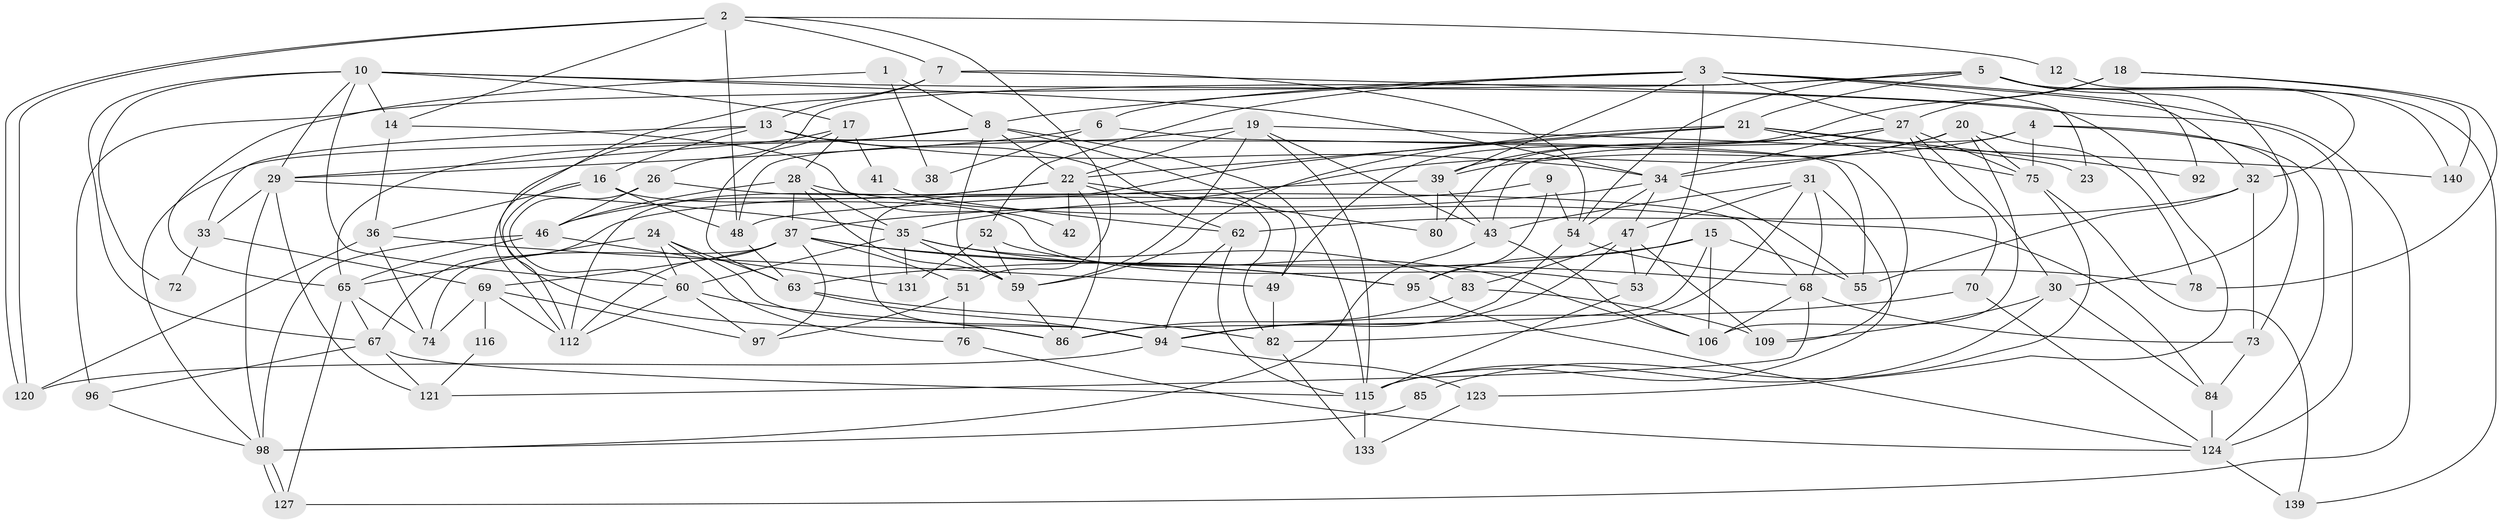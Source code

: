 // Generated by graph-tools (version 1.1) at 2025/24/03/03/25 07:24:03]
// undirected, 90 vertices, 225 edges
graph export_dot {
graph [start="1"]
  node [color=gray90,style=filled];
  1;
  2 [super="+93"];
  3 [super="+107"];
  4 [super="+56"];
  5 [super="+71"];
  6;
  7 [super="+64"];
  8 [super="+11"];
  9;
  10 [super="+45"];
  12;
  13 [super="+138"];
  14 [super="+108"];
  15 [super="+61"];
  16;
  17 [super="+25"];
  18;
  19 [super="+129"];
  20 [super="+102"];
  21 [super="+40"];
  22 [super="+117"];
  23;
  24 [super="+110"];
  26 [super="+130"];
  27 [super="+125"];
  28 [super="+79"];
  29 [super="+44"];
  30;
  31 [super="+104"];
  32;
  33;
  34 [super="+89"];
  35 [super="+100"];
  36 [super="+113"];
  37 [super="+88"];
  38;
  39 [super="+58"];
  41;
  42;
  43;
  46 [super="+57"];
  47 [super="+134"];
  48;
  49 [super="+50"];
  51 [super="+135"];
  52;
  53 [super="+77"];
  54;
  55 [super="+87"];
  59 [super="+66"];
  60 [super="+91"];
  62 [super="+81"];
  63 [super="+103"];
  65 [super="+122"];
  67 [super="+101"];
  68 [super="+114"];
  69 [super="+128"];
  70;
  72;
  73 [super="+111"];
  74;
  75 [super="+126"];
  76;
  78;
  80;
  82;
  83;
  84;
  85;
  86 [super="+90"];
  92;
  94 [super="+119"];
  95 [super="+99"];
  96;
  97;
  98 [super="+105"];
  106 [super="+118"];
  109;
  112 [super="+136"];
  115 [super="+132"];
  116;
  120;
  121;
  123;
  124 [super="+137"];
  127;
  131;
  133;
  139;
  140;
  1 -- 8;
  1 -- 38;
  1 -- 65;
  2 -- 120;
  2 -- 120;
  2 -- 48;
  2 -- 51;
  2 -- 7;
  2 -- 12;
  2 -- 14;
  3 -- 127;
  3 -- 32;
  3 -- 8;
  3 -- 23;
  3 -- 39;
  3 -- 53;
  3 -- 52;
  3 -- 6;
  3 -- 27;
  4 -- 39;
  4 -- 43;
  4 -- 124;
  4 -- 75;
  4 -- 73;
  5 -- 30;
  5 -- 21;
  5 -- 92;
  5 -- 96;
  5 -- 54;
  5 -- 139;
  5 -- 140;
  5 -- 26;
  6 -- 38;
  6 -- 109;
  6 -- 29;
  7 -- 54;
  7 -- 123;
  7 -- 13;
  7 -- 86;
  8 -- 49;
  8 -- 98;
  8 -- 115;
  8 -- 59;
  8 -- 65;
  8 -- 22;
  9 -- 95;
  9 -- 54;
  9 -- 67;
  10 -- 34;
  10 -- 72;
  10 -- 124;
  10 -- 14;
  10 -- 67;
  10 -- 17;
  10 -- 60;
  10 -- 29;
  12 -- 32;
  13 -- 33;
  13 -- 55;
  13 -- 82;
  13 -- 16;
  13 -- 112;
  13 -- 34;
  14 -- 36;
  14 -- 42;
  15 -- 106;
  15 -- 55;
  15 -- 86;
  15 -- 63;
  15 -- 95;
  16 -- 112;
  16 -- 48;
  16 -- 36;
  16 -- 53;
  17 -- 28;
  17 -- 41;
  17 -- 63 [weight=2];
  17 -- 29;
  18 -- 27;
  18 -- 78;
  18 -- 49;
  18 -- 140;
  19 -- 22;
  19 -- 48;
  19 -- 115;
  19 -- 59;
  19 -- 43;
  19 -- 140;
  20 -- 34;
  20 -- 78;
  20 -- 35;
  20 -- 106;
  20 -- 75;
  21 -- 23;
  21 -- 92;
  21 -- 59;
  21 -- 75;
  21 -- 22;
  21 -- 94;
  22 -- 80;
  22 -- 42;
  22 -- 62;
  22 -- 46;
  22 -- 86;
  22 -- 112;
  24 -- 65;
  24 -- 76;
  24 -- 63;
  24 -- 60;
  24 -- 94;
  26 -- 46;
  26 -- 68;
  26 -- 60;
  27 -- 39;
  27 -- 70;
  27 -- 75;
  27 -- 80;
  27 -- 30;
  27 -- 34;
  28 -- 84;
  28 -- 59;
  28 -- 35;
  28 -- 37;
  28 -- 46;
  29 -- 98;
  29 -- 33;
  29 -- 35;
  29 -- 121;
  30 -- 109;
  30 -- 84;
  30 -- 115;
  31 -- 68;
  31 -- 115;
  31 -- 43;
  31 -- 82;
  31 -- 47;
  32 -- 62;
  32 -- 55;
  32 -- 73;
  33 -- 72;
  33 -- 69;
  34 -- 54;
  34 -- 47;
  34 -- 37;
  34 -- 55;
  35 -- 83;
  35 -- 131;
  35 -- 60;
  35 -- 59;
  35 -- 95;
  36 -- 49;
  36 -- 120;
  36 -- 74;
  37 -- 51;
  37 -- 95;
  37 -- 68;
  37 -- 97;
  37 -- 112;
  37 -- 74;
  37 -- 69;
  39 -- 48;
  39 -- 80;
  39 -- 43;
  41 -- 62;
  43 -- 98;
  43 -- 106;
  46 -- 98;
  46 -- 65 [weight=2];
  46 -- 131;
  47 -- 53;
  47 -- 83;
  47 -- 109;
  47 -- 94;
  48 -- 63;
  49 -- 82;
  51 -- 97;
  51 -- 76;
  52 -- 106;
  52 -- 131;
  52 -- 59;
  53 -- 115;
  54 -- 78;
  54 -- 94;
  59 -- 86;
  60 -- 86;
  60 -- 112;
  60 -- 97;
  62 -- 115;
  62 -- 94;
  63 -- 82;
  63 -- 94;
  65 -- 127;
  65 -- 67;
  65 -- 74;
  67 -- 115;
  67 -- 96 [weight=2];
  67 -- 121;
  68 -- 121;
  68 -- 73;
  68 -- 106;
  69 -- 97;
  69 -- 74;
  69 -- 116;
  69 -- 112;
  70 -- 94;
  70 -- 124;
  73 -- 84;
  75 -- 139;
  75 -- 85;
  76 -- 124;
  82 -- 133;
  83 -- 86;
  83 -- 109;
  84 -- 124;
  85 -- 98;
  94 -- 120;
  94 -- 123;
  95 -- 124;
  96 -- 98;
  98 -- 127;
  98 -- 127;
  115 -- 133;
  116 -- 121;
  123 -- 133;
  124 -- 139;
}
